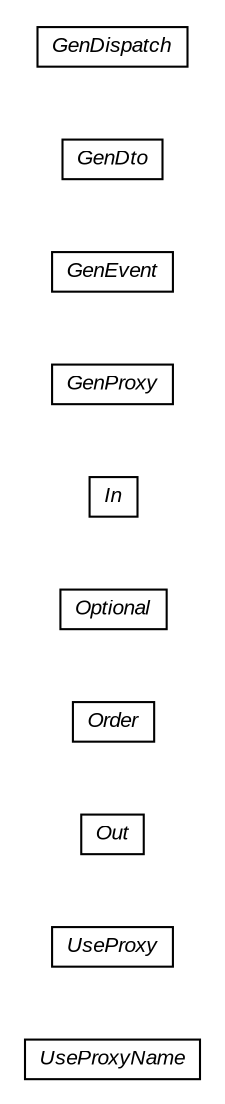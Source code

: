 #!/usr/local/bin/dot
#
# Class diagram 
# Generated by UMLGraph version R5_6-24-gf6e263 (http://www.umlgraph.org/)
#

digraph G {
	edge [fontname="arial",fontsize=10,labelfontname="arial",labelfontsize=10];
	node [fontname="arial",fontsize=10,shape=plaintext];
	nodesep=0.25;
	ranksep=0.5;
	rankdir=LR;
	// com.gwtplatform.dispatch.annotation.UseProxyName
	c45774 [label=<<table title="com.gwtplatform.dispatch.annotation.UseProxyName" border="0" cellborder="1" cellspacing="0" cellpadding="2" port="p" href="./UseProxyName.html">
		<tr><td><table border="0" cellspacing="0" cellpadding="1">
<tr><td align="center" balign="center"><font face="arial italic"> UseProxyName </font></td></tr>
		</table></td></tr>
		</table>>, URL="./UseProxyName.html", fontname="arial", fontcolor="black", fontsize=10.0];
	// com.gwtplatform.dispatch.annotation.UseProxy
	c45775 [label=<<table title="com.gwtplatform.dispatch.annotation.UseProxy" border="0" cellborder="1" cellspacing="0" cellpadding="2" port="p" href="./UseProxy.html">
		<tr><td><table border="0" cellspacing="0" cellpadding="1">
<tr><td align="center" balign="center"><font face="arial italic"> UseProxy </font></td></tr>
		</table></td></tr>
		</table>>, URL="./UseProxy.html", fontname="arial", fontcolor="black", fontsize=10.0];
	// com.gwtplatform.dispatch.annotation.Out
	c45776 [label=<<table title="com.gwtplatform.dispatch.annotation.Out" border="0" cellborder="1" cellspacing="0" cellpadding="2" port="p" href="./Out.html">
		<tr><td><table border="0" cellspacing="0" cellpadding="1">
<tr><td align="center" balign="center"><font face="arial italic"> Out </font></td></tr>
		</table></td></tr>
		</table>>, URL="./Out.html", fontname="arial", fontcolor="black", fontsize=10.0];
	// com.gwtplatform.dispatch.annotation.Order
	c45777 [label=<<table title="com.gwtplatform.dispatch.annotation.Order" border="0" cellborder="1" cellspacing="0" cellpadding="2" port="p" href="./Order.html">
		<tr><td><table border="0" cellspacing="0" cellpadding="1">
<tr><td align="center" balign="center"><font face="arial italic"> Order </font></td></tr>
		</table></td></tr>
		</table>>, URL="./Order.html", fontname="arial", fontcolor="black", fontsize=10.0];
	// com.gwtplatform.dispatch.annotation.Optional
	c45778 [label=<<table title="com.gwtplatform.dispatch.annotation.Optional" border="0" cellborder="1" cellspacing="0" cellpadding="2" port="p" href="./Optional.html">
		<tr><td><table border="0" cellspacing="0" cellpadding="1">
<tr><td align="center" balign="center"><font face="arial italic"> Optional </font></td></tr>
		</table></td></tr>
		</table>>, URL="./Optional.html", fontname="arial", fontcolor="black", fontsize=10.0];
	// com.gwtplatform.dispatch.annotation.In
	c45779 [label=<<table title="com.gwtplatform.dispatch.annotation.In" border="0" cellborder="1" cellspacing="0" cellpadding="2" port="p" href="./In.html">
		<tr><td><table border="0" cellspacing="0" cellpadding="1">
<tr><td align="center" balign="center"><font face="arial italic"> In </font></td></tr>
		</table></td></tr>
		</table>>, URL="./In.html", fontname="arial", fontcolor="black", fontsize=10.0];
	// com.gwtplatform.dispatch.annotation.GenProxy
	c45780 [label=<<table title="com.gwtplatform.dispatch.annotation.GenProxy" border="0" cellborder="1" cellspacing="0" cellpadding="2" port="p" href="./GenProxy.html">
		<tr><td><table border="0" cellspacing="0" cellpadding="1">
<tr><td align="center" balign="center"><font face="arial italic"> GenProxy </font></td></tr>
		</table></td></tr>
		</table>>, URL="./GenProxy.html", fontname="arial", fontcolor="black", fontsize=10.0];
	// com.gwtplatform.dispatch.annotation.GenEvent
	c45781 [label=<<table title="com.gwtplatform.dispatch.annotation.GenEvent" border="0" cellborder="1" cellspacing="0" cellpadding="2" port="p" href="./GenEvent.html">
		<tr><td><table border="0" cellspacing="0" cellpadding="1">
<tr><td align="center" balign="center"><font face="arial italic"> GenEvent </font></td></tr>
		</table></td></tr>
		</table>>, URL="./GenEvent.html", fontname="arial", fontcolor="black", fontsize=10.0];
	// com.gwtplatform.dispatch.annotation.GenDto
	c45782 [label=<<table title="com.gwtplatform.dispatch.annotation.GenDto" border="0" cellborder="1" cellspacing="0" cellpadding="2" port="p" href="./GenDto.html">
		<tr><td><table border="0" cellspacing="0" cellpadding="1">
<tr><td align="center" balign="center"><font face="arial italic"> GenDto </font></td></tr>
		</table></td></tr>
		</table>>, URL="./GenDto.html", fontname="arial", fontcolor="black", fontsize=10.0];
	// com.gwtplatform.dispatch.annotation.GenDispatch
	c45783 [label=<<table title="com.gwtplatform.dispatch.annotation.GenDispatch" border="0" cellborder="1" cellspacing="0" cellpadding="2" port="p" href="./GenDispatch.html">
		<tr><td><table border="0" cellspacing="0" cellpadding="1">
<tr><td align="center" balign="center"><font face="arial italic"> GenDispatch </font></td></tr>
		</table></td></tr>
		</table>>, URL="./GenDispatch.html", fontname="arial", fontcolor="black", fontsize=10.0];
}

